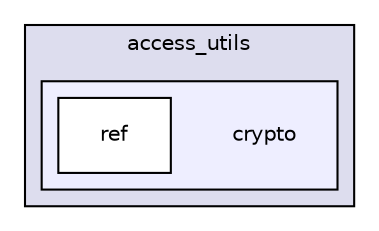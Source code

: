 digraph "access_utils/crypto" {
  compound=true
  node [ fontsize="10", fontname="Helvetica"];
  edge [ labelfontsize="10", labelfontname="Helvetica"];
  subgraph clusterdir_e187d86c28d7179cbb71885950332f5f {
    graph [ bgcolor="#ddddee", pencolor="black", label="access_utils" fontname="Helvetica", fontsize="10", URL="dir_e187d86c28d7179cbb71885950332f5f.html"]
  subgraph clusterdir_e023722c4f87107ca154cb4b822ba51b {
    graph [ bgcolor="#eeeeff", pencolor="black", label="" URL="dir_e023722c4f87107ca154cb4b822ba51b.html"];
    dir_e023722c4f87107ca154cb4b822ba51b [shape=plaintext label="crypto"];
    dir_df210c39c2643c65a00ae20b004d0454 [shape=box label="ref" color="black" fillcolor="white" style="filled" URL="dir_df210c39c2643c65a00ae20b004d0454.html"];
  }
  }
}
